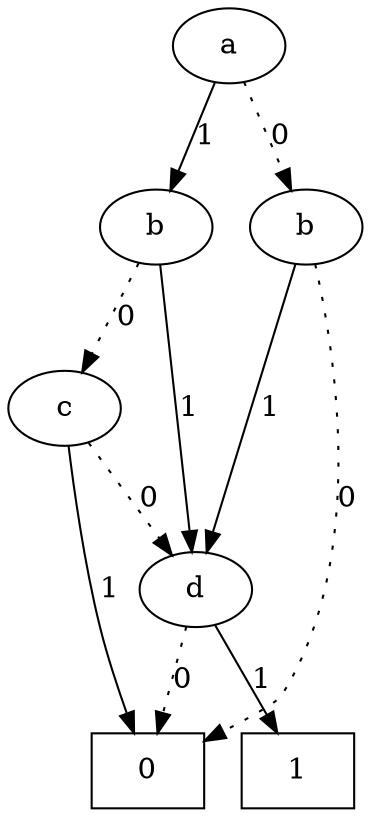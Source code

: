 digraph ROBDD{
   {rank=same 1}
   {rank=same 2 3}
   {rank=same 6}
   {rank=same 10}

   0 [label="0", shape=box];
   1 [label="a"];
   2 [label="b"];
   3 [label="b"];
   6 [label="c"];
   10 [label="d"];
   16 [label="1", shape=box];

   1 -> 2 [label="0", style=dotted]
   1 -> 3 [label="1", style=solid]
   2 -> 0 [label="0", style=dotted]
   2 -> 10 [label="1", style=solid]
   3 -> 6 [label="0", style=dotted]
   3 -> 10 [label="1", style=solid]
   6 -> 10 [label="0", style=dotted]
   6 -> 0 [label="1", style=solid]
   10 -> 0 [label="0", style=dotted]
   10 -> 16 [label="1", style=solid]
}